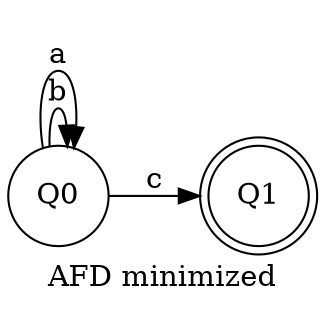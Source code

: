 // AFN
digraph {
	rankdir=LR
	label="AFD minimized"
	3124216308656 [label=Q0 shape=circle]
	3124216308656 -> 3124216308656 [label=b]
	3124216308656 -> 3124216308656 [label=a]
	3124216308416 [label=Q1 shape=doublecircle]
	3124216308656 -> 3124216308416 [label=c]
}
